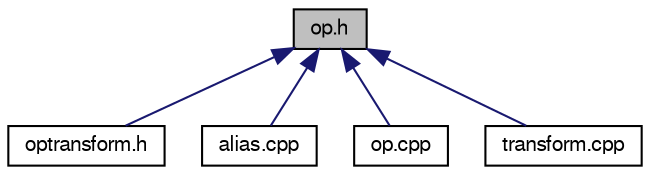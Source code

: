 digraph G
{
  edge [fontname="FreeSans",fontsize="10",labelfontname="FreeSans",labelfontsize="10"];
  node [fontname="FreeSans",fontsize="10",shape=record];
  Node1 [label="op.h",height=0.2,width=0.4,color="black", fillcolor="grey75", style="filled" fontcolor="black"];
  Node1 -> Node2 [dir=back,color="midnightblue",fontsize="10",style="solid",fontname="FreeSans"];
  Node2 [label="optransform.h",height=0.2,width=0.4,color="black", fillcolor="white", style="filled",URL="$optransform_8h.shtml",tooltip="Operations to change molecules using a datafile of chemical transformations OBChemTsfm..."];
  Node1 -> Node3 [dir=back,color="midnightblue",fontsize="10",style="solid",fontname="FreeSans"];
  Node3 [label="alias.cpp",height=0.2,width=0.4,color="black", fillcolor="white", style="filled",URL="$alias_8cpp.shtml",tooltip="OBGenericData class to for atom alias data (e.g., in 2D drawing programs for &quot;COOH&quot;)..."];
  Node1 -> Node4 [dir=back,color="midnightblue",fontsize="10",style="solid",fontname="FreeSans"];
  Node4 [label="op.cpp",height=0.2,width=0.4,color="black", fillcolor="white", style="filled",URL="$op_8cpp.shtml"];
  Node1 -> Node5 [dir=back,color="midnightblue",fontsize="10",style="solid",fontname="FreeSans"];
  Node5 [label="transform.cpp",height=0.2,width=0.4,color="black", fillcolor="white", style="filled",URL="$transform_8cpp.shtml",tooltip="Perform command-line requested transformations for OBMol and SMARTS filtering."];
}
